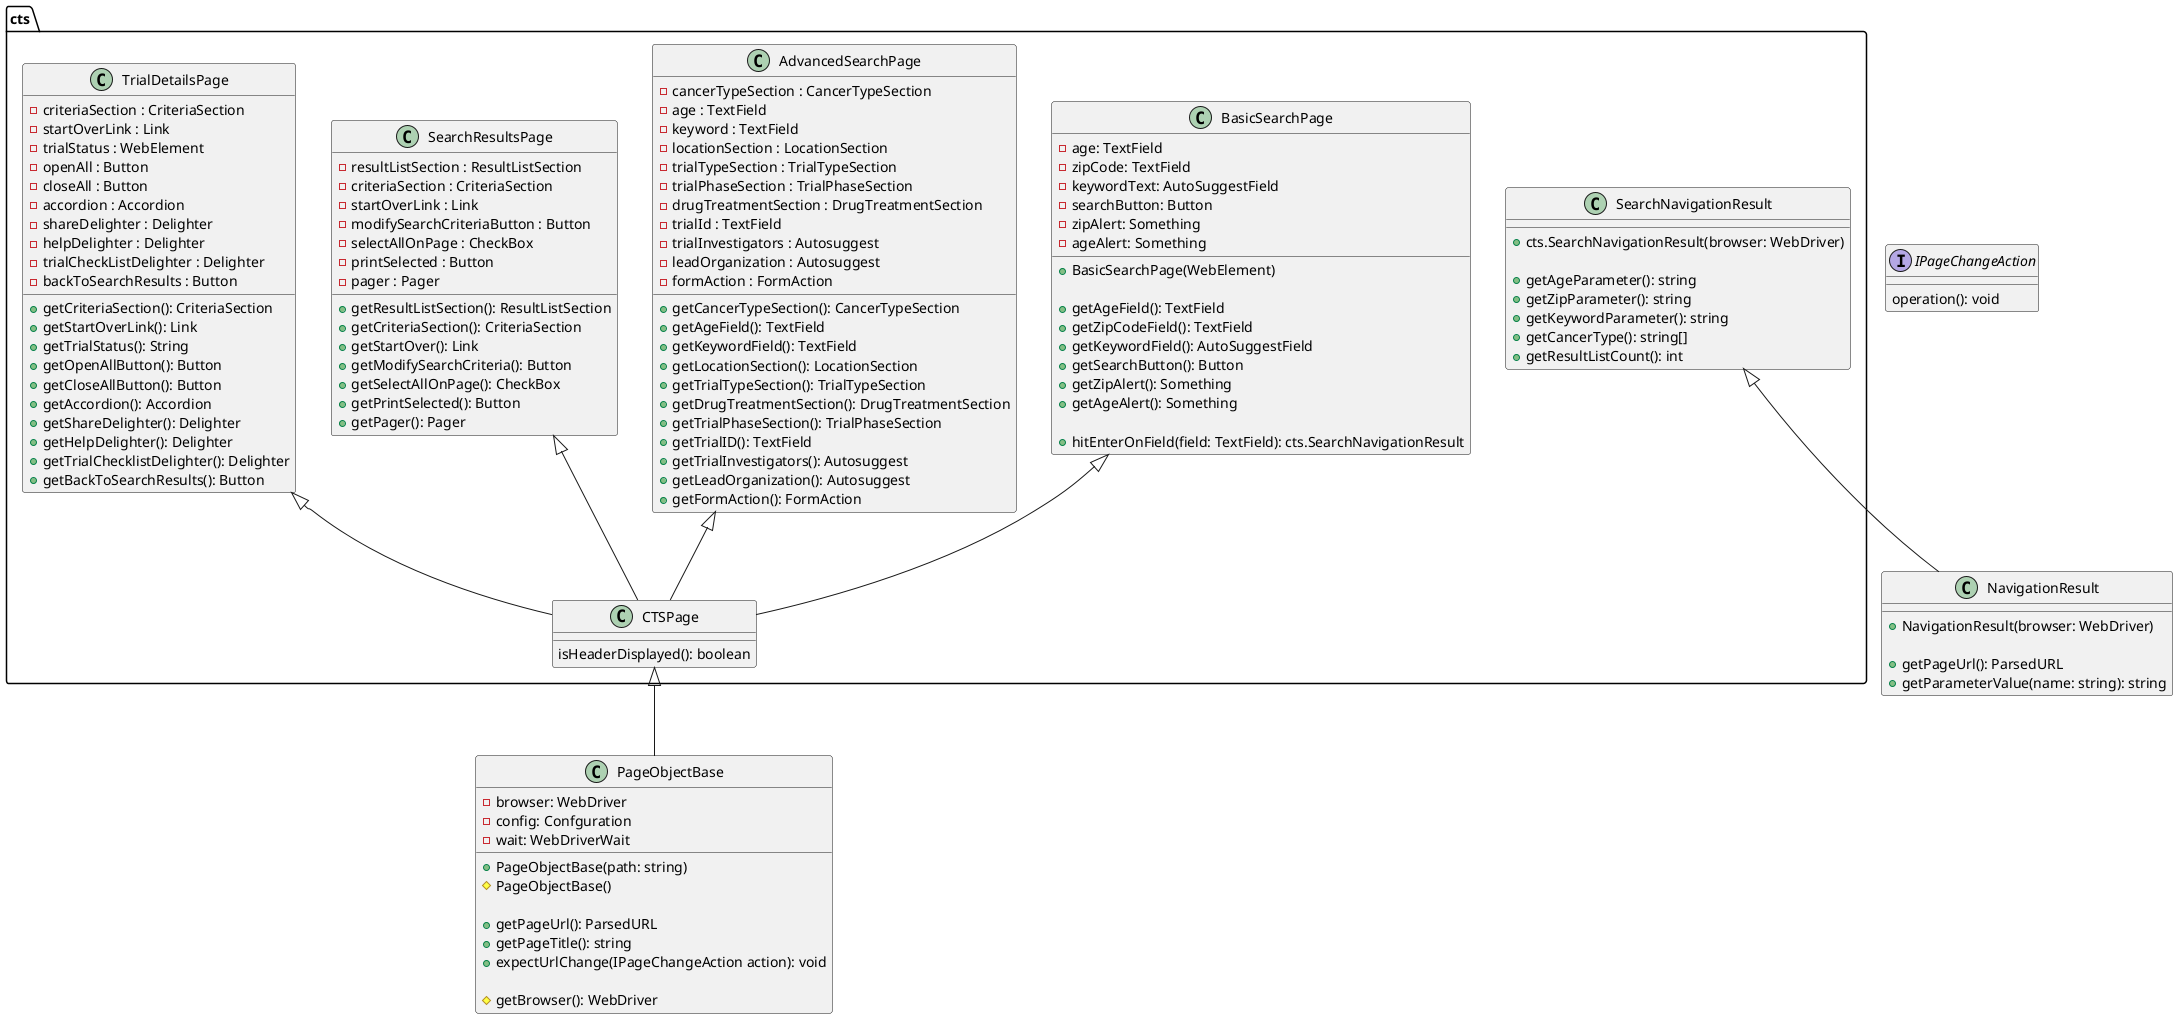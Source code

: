 @startuml

class PageObjectBase {

    -browser: WebDriver
    -config: Confguration
    -wait: WebDriverWait

    +PageObjectBase(path: string)
    #PageObjectBase()

    +getPageUrl(): ParsedURL
    +getPageTitle(): string
    +expectUrlChange(IPageChangeAction action): void

    #getBrowser(): WebDriver
}

'' This is actually a public, nested class inside PageObjectBase
interface IPageChangeAction {
    operation(): void
}

package cts {

    '' General cts page functionality (Mainly "is the react app running?")
    class CTSPage {
        isHeaderDisplayed(): boolean
    }
    CTSPage <|-- PageObjectBase

    class cts.BasicSearchPage {
        -age: TextField
        -zipCode: TextField
        -keywordText: AutoSuggestField
        -searchButton: Button
        -zipAlert: Something
        -ageAlert: Something

        +BasicSearchPage(WebElement)

        +getAgeField(): TextField
        +getZipCodeField(): TextField
        +getKeywordField(): AutoSuggestField
        +getSearchButton(): Button
        +getZipAlert(): Something
        +getAgeAlert(): Something

        +hitEnterOnField(field: TextField): cts.SearchNavigationResult
    }
    cts.BasicSearchPage <|-- CTSPage

    class cts.AdvancedSearchPage {
        - cancerTypeSection : CancerTypeSection
        - age : TextField
        - keyword : TextField
        - locationSection : LocationSection
        - trialTypeSection : TrialTypeSection
        - trialPhaseSection : TrialPhaseSection
        - drugTreatmentSection : DrugTreatmentSection
        - trialId : TextField
        - trialInvestigators : Autosuggest
        - leadOrganization : Autosuggest
        - formAction : FormAction

        +getCancerTypeSection(): CancerTypeSection
        +getAgeField(): TextField
        +getKeywordField(): TextField
        +getLocationSection(): LocationSection
        +getTrialTypeSection(): TrialTypeSection
        +getDrugTreatmentSection(): DrugTreatmentSection
        +getTrialPhaseSection(): TrialPhaseSection
        +getTrialID(): TextField
        +getTrialInvestigators(): Autosuggest
        +getLeadOrganization(): Autosuggest
        +getFormAction(): FormAction

    }
    cts.AdvancedSearchPage <|-- CTSPage

    class cts.SearchResultsPage {
        -resultListSection : ResultListSection
        -criteriaSection : CriteriaSection
        -startOverLink : Link
        -modifySearchCriteriaButton : Button
        -selectAllOnPage : CheckBox
        -printSelected : Button
        -pager : Pager

        +getResultListSection(): ResultListSection
        +getCriteriaSection(): CriteriaSection
        +getStartOver(): Link
        +getModifySearchCriteria(): Button
        +getSelectAllOnPage(): CheckBox
        +getPrintSelected(): Button
        +getPager(): Pager


    }
    cts.SearchResultsPage <|-- CTSPage

    class cts.TrialDetailsPage {
        -criteriaSection : CriteriaSection
        -startOverLink : Link
        -trialStatus : WebElement
        -openAll : Button
        -closeAll : Button
        -accordion : Accordion
        -shareDelighter : Delighter
        -helpDelighter : Delighter
        -trialCheckListDelighter : Delighter
        -backToSearchResults : Button

       +getCriteriaSection(): CriteriaSection
       +getStartOverLink(): Link
       +getTrialStatus(): String
       +getOpenAllButton(): Button
       +getCloseAllButton(): Button
       +getAccordion(): Accordion
       +getShareDelighter(): Delighter
       +getHelpDelighter(): Delighter
       +getTrialChecklistDelighter(): Delighter
       +getBackToSearchResults(): Button

    }
    cts.TrialDetailsPage <|-- CTSPage

    class cts.SearchNavigationResult {
        +cts.SearchNavigationResult(browser: WebDriver)

        +getAgeParameter(): string
        +getZipParameter(): string
        +getKeywordParameter(): string
        +getCancerType(): string[]
        +getResultListCount(): int
    }

}

cts.SearchNavigationResult <|-- NavigationResult

class NavigationResult {
    +NavigationResult(browser: WebDriver)

    +getPageUrl(): ParsedURL
    +getParameterValue(name: string): string
}

@enduml
